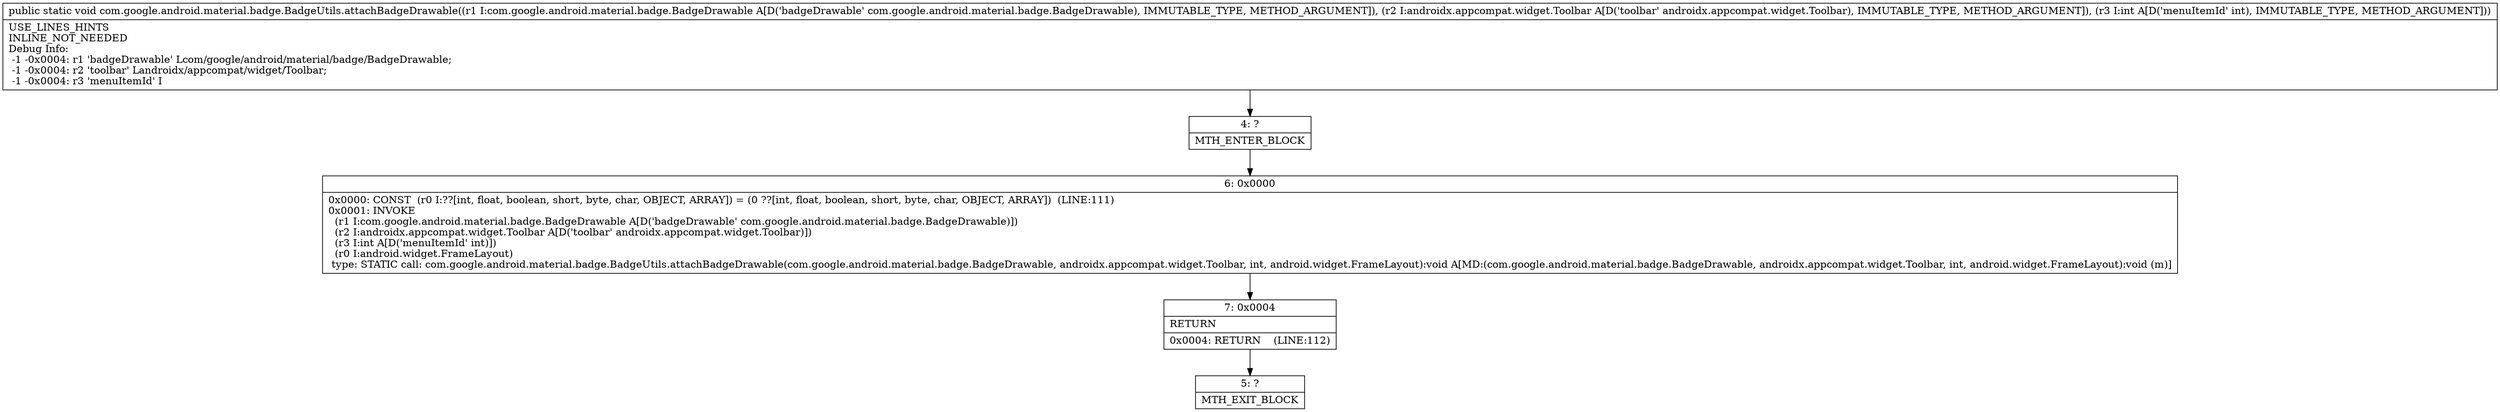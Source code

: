 digraph "CFG forcom.google.android.material.badge.BadgeUtils.attachBadgeDrawable(Lcom\/google\/android\/material\/badge\/BadgeDrawable;Landroidx\/appcompat\/widget\/Toolbar;I)V" {
Node_4 [shape=record,label="{4\:\ ?|MTH_ENTER_BLOCK\l}"];
Node_6 [shape=record,label="{6\:\ 0x0000|0x0000: CONST  (r0 I:??[int, float, boolean, short, byte, char, OBJECT, ARRAY]) = (0 ??[int, float, boolean, short, byte, char, OBJECT, ARRAY])  (LINE:111)\l0x0001: INVOKE  \l  (r1 I:com.google.android.material.badge.BadgeDrawable A[D('badgeDrawable' com.google.android.material.badge.BadgeDrawable)])\l  (r2 I:androidx.appcompat.widget.Toolbar A[D('toolbar' androidx.appcompat.widget.Toolbar)])\l  (r3 I:int A[D('menuItemId' int)])\l  (r0 I:android.widget.FrameLayout)\l type: STATIC call: com.google.android.material.badge.BadgeUtils.attachBadgeDrawable(com.google.android.material.badge.BadgeDrawable, androidx.appcompat.widget.Toolbar, int, android.widget.FrameLayout):void A[MD:(com.google.android.material.badge.BadgeDrawable, androidx.appcompat.widget.Toolbar, int, android.widget.FrameLayout):void (m)]\l}"];
Node_7 [shape=record,label="{7\:\ 0x0004|RETURN\l|0x0004: RETURN    (LINE:112)\l}"];
Node_5 [shape=record,label="{5\:\ ?|MTH_EXIT_BLOCK\l}"];
MethodNode[shape=record,label="{public static void com.google.android.material.badge.BadgeUtils.attachBadgeDrawable((r1 I:com.google.android.material.badge.BadgeDrawable A[D('badgeDrawable' com.google.android.material.badge.BadgeDrawable), IMMUTABLE_TYPE, METHOD_ARGUMENT]), (r2 I:androidx.appcompat.widget.Toolbar A[D('toolbar' androidx.appcompat.widget.Toolbar), IMMUTABLE_TYPE, METHOD_ARGUMENT]), (r3 I:int A[D('menuItemId' int), IMMUTABLE_TYPE, METHOD_ARGUMENT]))  | USE_LINES_HINTS\lINLINE_NOT_NEEDED\lDebug Info:\l  \-1 \-0x0004: r1 'badgeDrawable' Lcom\/google\/android\/material\/badge\/BadgeDrawable;\l  \-1 \-0x0004: r2 'toolbar' Landroidx\/appcompat\/widget\/Toolbar;\l  \-1 \-0x0004: r3 'menuItemId' I\l}"];
MethodNode -> Node_4;Node_4 -> Node_6;
Node_6 -> Node_7;
Node_7 -> Node_5;
}

